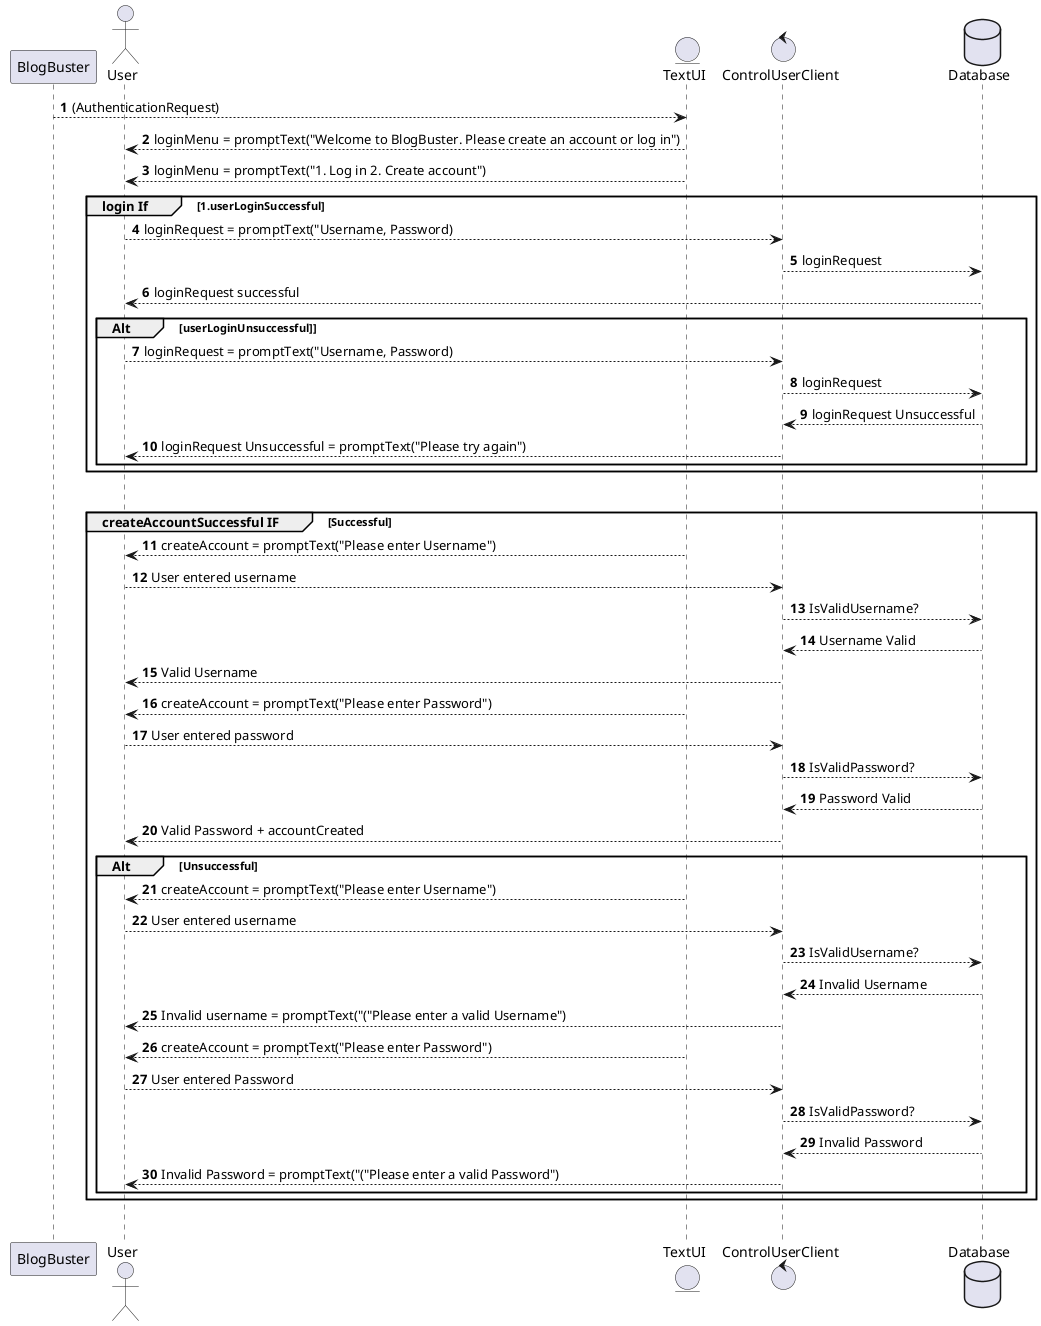 @startuml
'https://plantuml.com/sequence-diagram

autonumber

participant BlogBuster as Foo
actor User as Foo1
entity TextUI as Foo4
control ControlUserClient as Foo5
database Database as Foo6
Foo --> Foo4: (AuthenticationRequest)
Foo4 --> Foo1: loginMenu = promptText("Welcome to BlogBuster. Please create an account or log in")
Foo4 --> Foo1: loginMenu = promptText("1. Log in 2. Create account")
group login If [1.userLoginSuccessful]
Foo1 --> Foo5: loginRequest = promptText("Username, Password)
Foo5 --> Foo6: loginRequest
Foo6 --> Foo1: loginRequest successful
group Alt [userLoginUnsuccessful]]
Foo1 --> Foo5: loginRequest = promptText("Username, Password)
Foo5 --> Foo6: loginRequest
Foo6 --> Foo5: loginRequest Unsuccessful
Foo5 --> Foo1: loginRequest Unsuccessful = promptText("Please try again")
end
end
group createAccount [2.createUser]
group createAccountSuccessful IF [Successful]
Foo4 --> Foo1: createAccount = promptText("Please enter Username")
Foo1 --> Foo5: User entered username
Foo5 --> Foo6: IsValidUsername?
Foo6 --> Foo5: Username Valid
Foo5 --> Foo1: Valid Username

Foo4 --> Foo1: createAccount = promptText("Please enter Password")
Foo1 --> Foo5: User entered password
Foo5 --> Foo6: IsValidPassword?
Foo6 --> Foo5: Password Valid
Foo5 --> Foo1: Valid Password + accountCreated
group Alt [Unsuccessful]
Foo4 --> Foo1: createAccount = promptText("Please enter Username")
Foo1 --> Foo5: User entered username
Foo5 --> Foo6: IsValidUsername?
Foo6 --> Foo5: Invalid Username
Foo5 --> Foo1: Invalid username = promptText("("Please enter a valid Username")

Foo4 --> Foo1: createAccount = promptText("Please enter Password")
Foo1 --> Foo5: User entered Password
Foo5 --> Foo6: IsValidPassword?
Foo6 --> Foo5: Invalid Password
Foo5 --> Foo1: Invalid Password = promptText("("Please enter a valid Password")


end
end
alt



@enduml